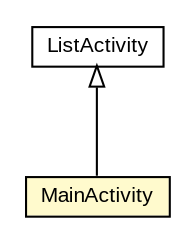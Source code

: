 #!/usr/local/bin/dot
#
# Class diagram 
# Generated by UMLGraph version R5_6-24-gf6e263 (http://www.umlgraph.org/)
#

digraph G {
	edge [fontname="arial",fontsize=10,labelfontname="arial",labelfontsize=10];
	node [fontname="arial",fontsize=10,shape=plaintext];
	nodesep=0.25;
	ranksep=0.5;
	// org.osmdroid.google.sample.MainActivity
	c55961 [label=<<table title="org.osmdroid.google.sample.MainActivity" border="0" cellborder="1" cellspacing="0" cellpadding="2" port="p" bgcolor="lemonChiffon" href="./MainActivity.html">
		<tr><td><table border="0" cellspacing="0" cellpadding="1">
<tr><td align="center" balign="center"> MainActivity </td></tr>
		</table></td></tr>
		</table>>, URL="./MainActivity.html", fontname="arial", fontcolor="black", fontsize=10.0];
	//org.osmdroid.google.sample.MainActivity extends ListActivity
	c56282:p -> c55961:p [dir=back,arrowtail=empty];
	// ListActivity
	c56282[label=<<table title="ListActivity" border="0" cellborder="1" cellspacing="0" cellpadding="2" port="p" href="http://java.sun.com/j2se/1.4.2/docs/api//ListActivity.html">
		<tr><td><table border="0" cellspacing="0" cellpadding="1">
<tr><td align="center" balign="center"> ListActivity </td></tr>
		</table></td></tr>
		</table>>, fontname="arial", fontcolor="black", fontsize=10.0];
}

